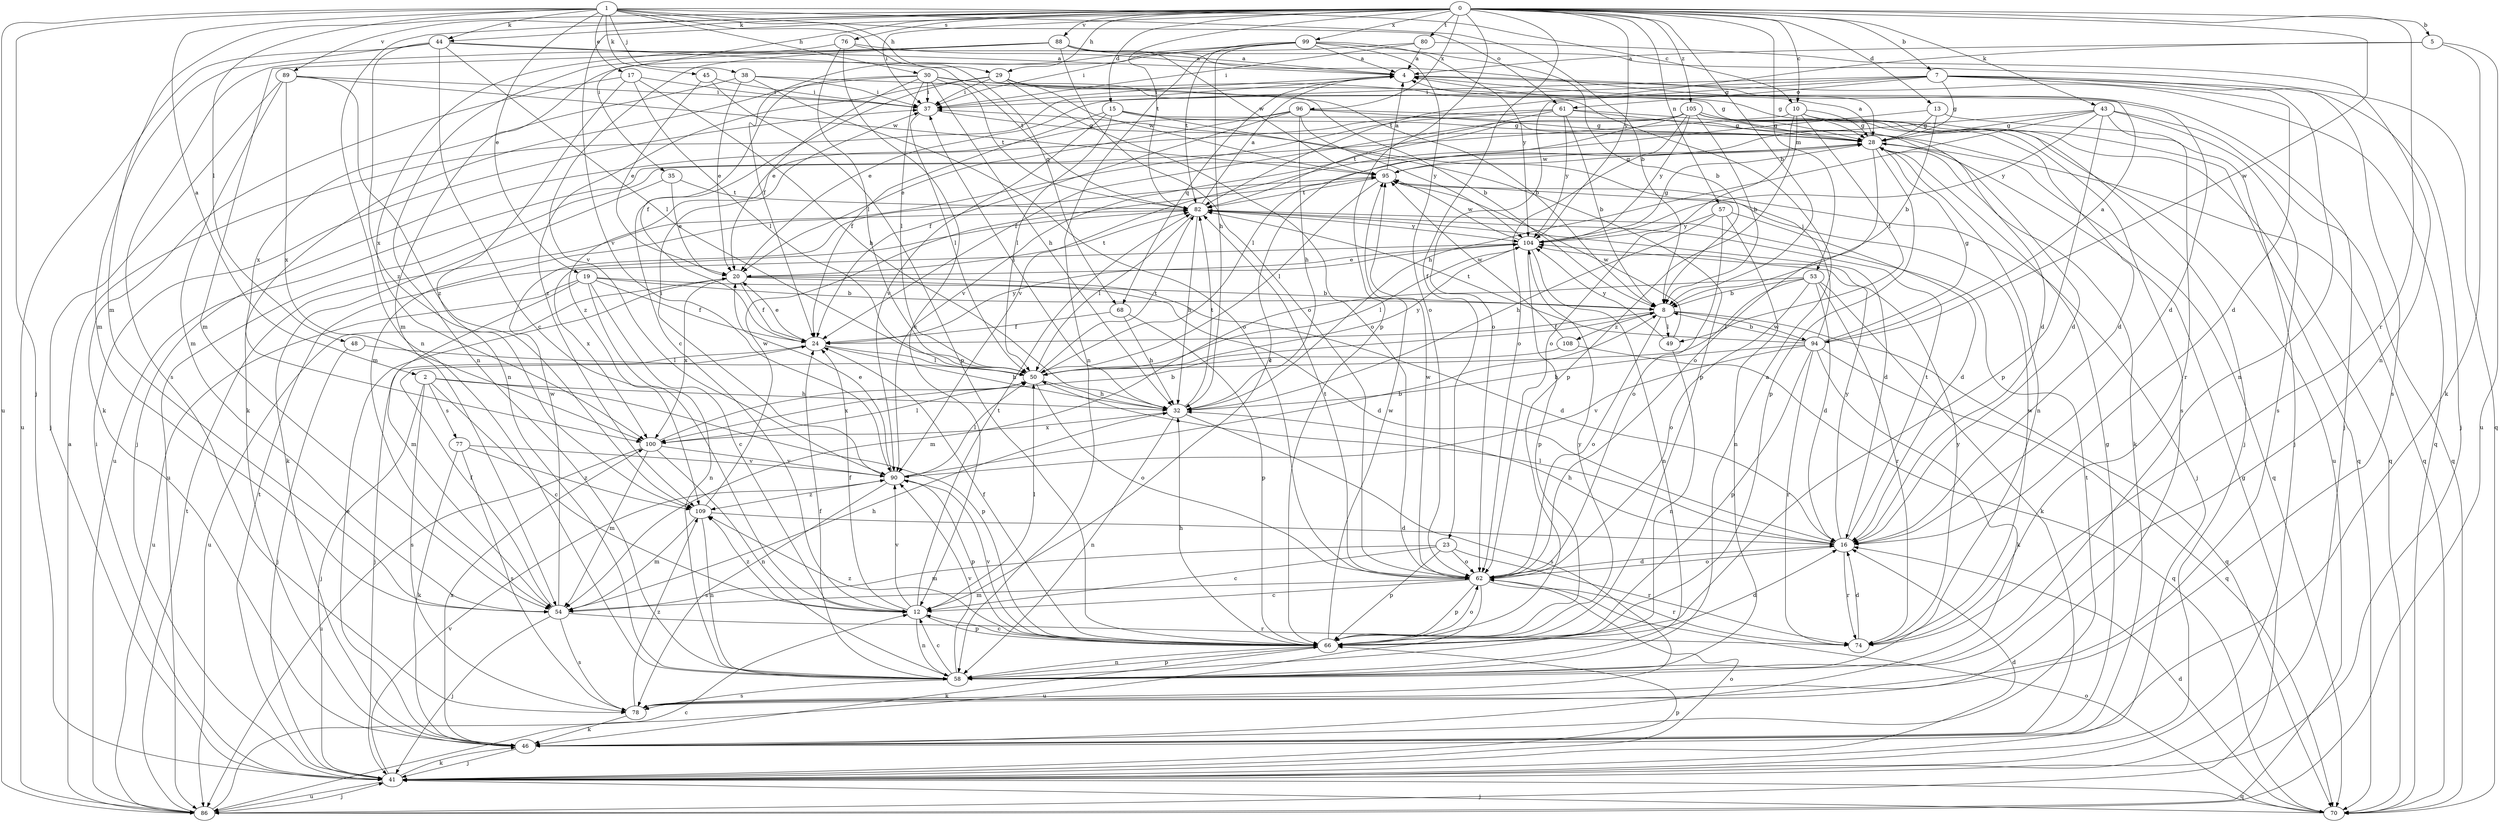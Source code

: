 strict digraph  {
0;
1;
2;
4;
5;
7;
8;
10;
12;
13;
15;
16;
17;
19;
20;
23;
24;
28;
29;
30;
32;
35;
37;
38;
41;
43;
44;
45;
46;
48;
49;
50;
53;
54;
57;
58;
61;
62;
66;
68;
70;
74;
76;
77;
78;
80;
82;
86;
88;
89;
90;
94;
95;
96;
99;
100;
104;
105;
108;
109;
0 -> 5  [label=b];
0 -> 7  [label=b];
0 -> 8  [label=b];
0 -> 10  [label=c];
0 -> 13  [label=d];
0 -> 15  [label=d];
0 -> 23  [label=f];
0 -> 29  [label=h];
0 -> 35  [label=i];
0 -> 37  [label=i];
0 -> 43  [label=k];
0 -> 44  [label=k];
0 -> 53  [label=m];
0 -> 54  [label=m];
0 -> 57  [label=n];
0 -> 58  [label=n];
0 -> 66  [label=p];
0 -> 74  [label=r];
0 -> 76  [label=s];
0 -> 80  [label=t];
0 -> 82  [label=t];
0 -> 88  [label=v];
0 -> 89  [label=v];
0 -> 90  [label=v];
0 -> 94  [label=w];
0 -> 96  [label=x];
0 -> 99  [label=x];
0 -> 104  [label=y];
0 -> 105  [label=z];
1 -> 2  [label=a];
1 -> 8  [label=b];
1 -> 10  [label=c];
1 -> 17  [label=e];
1 -> 19  [label=e];
1 -> 29  [label=h];
1 -> 30  [label=h];
1 -> 38  [label=j];
1 -> 41  [label=j];
1 -> 44  [label=k];
1 -> 45  [label=k];
1 -> 48  [label=l];
1 -> 61  [label=o];
1 -> 68  [label=q];
1 -> 86  [label=u];
2 -> 12  [label=c];
2 -> 32  [label=h];
2 -> 41  [label=j];
2 -> 66  [label=p];
2 -> 77  [label=s];
2 -> 78  [label=s];
4 -> 37  [label=i];
4 -> 41  [label=j];
4 -> 68  [label=q];
4 -> 70  [label=q];
5 -> 4  [label=a];
5 -> 46  [label=k];
5 -> 82  [label=t];
5 -> 86  [label=u];
7 -> 16  [label=d];
7 -> 20  [label=e];
7 -> 28  [label=g];
7 -> 37  [label=i];
7 -> 41  [label=j];
7 -> 58  [label=n];
7 -> 61  [label=o];
7 -> 62  [label=o];
7 -> 78  [label=s];
8 -> 24  [label=f];
8 -> 49  [label=l];
8 -> 62  [label=o];
8 -> 70  [label=q];
8 -> 94  [label=w];
8 -> 108  [label=z];
10 -> 28  [label=g];
10 -> 41  [label=j];
10 -> 49  [label=l];
10 -> 62  [label=o];
10 -> 66  [label=p];
10 -> 70  [label=q];
10 -> 86  [label=u];
12 -> 24  [label=f];
12 -> 50  [label=l];
12 -> 58  [label=n];
12 -> 66  [label=p];
12 -> 82  [label=t];
12 -> 90  [label=v];
12 -> 109  [label=z];
13 -> 8  [label=b];
13 -> 28  [label=g];
13 -> 41  [label=j];
13 -> 90  [label=v];
15 -> 24  [label=f];
15 -> 28  [label=g];
15 -> 50  [label=l];
15 -> 66  [label=p];
15 -> 70  [label=q];
15 -> 90  [label=v];
16 -> 32  [label=h];
16 -> 50  [label=l];
16 -> 62  [label=o];
16 -> 74  [label=r];
16 -> 82  [label=t];
16 -> 104  [label=y];
17 -> 32  [label=h];
17 -> 37  [label=i];
17 -> 46  [label=k];
17 -> 50  [label=l];
17 -> 58  [label=n];
19 -> 8  [label=b];
19 -> 12  [label=c];
19 -> 16  [label=d];
19 -> 24  [label=f];
19 -> 54  [label=m];
19 -> 58  [label=n];
19 -> 86  [label=u];
20 -> 8  [label=b];
20 -> 16  [label=d];
20 -> 24  [label=f];
20 -> 82  [label=t];
20 -> 86  [label=u];
20 -> 100  [label=x];
23 -> 12  [label=c];
23 -> 54  [label=m];
23 -> 62  [label=o];
23 -> 66  [label=p];
23 -> 74  [label=r];
24 -> 20  [label=e];
24 -> 32  [label=h];
24 -> 41  [label=j];
24 -> 50  [label=l];
24 -> 104  [label=y];
28 -> 4  [label=a];
28 -> 46  [label=k];
28 -> 58  [label=n];
28 -> 62  [label=o];
28 -> 66  [label=p];
28 -> 70  [label=q];
28 -> 86  [label=u];
28 -> 95  [label=w];
29 -> 8  [label=b];
29 -> 12  [label=c];
29 -> 37  [label=i];
29 -> 62  [label=o];
29 -> 95  [label=w];
29 -> 109  [label=z];
30 -> 8  [label=b];
30 -> 16  [label=d];
30 -> 20  [label=e];
30 -> 24  [label=f];
30 -> 28  [label=g];
30 -> 32  [label=h];
30 -> 37  [label=i];
30 -> 46  [label=k];
30 -> 50  [label=l];
30 -> 82  [label=t];
32 -> 37  [label=i];
32 -> 58  [label=n];
32 -> 78  [label=s];
32 -> 82  [label=t];
32 -> 100  [label=x];
35 -> 20  [label=e];
35 -> 46  [label=k];
35 -> 82  [label=t];
37 -> 28  [label=g];
37 -> 50  [label=l];
38 -> 20  [label=e];
38 -> 28  [label=g];
38 -> 37  [label=i];
38 -> 62  [label=o];
38 -> 100  [label=x];
41 -> 16  [label=d];
41 -> 37  [label=i];
41 -> 46  [label=k];
41 -> 62  [label=o];
41 -> 66  [label=p];
41 -> 70  [label=q];
41 -> 82  [label=t];
41 -> 86  [label=u];
41 -> 90  [label=v];
43 -> 28  [label=g];
43 -> 32  [label=h];
43 -> 50  [label=l];
43 -> 66  [label=p];
43 -> 70  [label=q];
43 -> 74  [label=r];
43 -> 78  [label=s];
43 -> 104  [label=y];
44 -> 4  [label=a];
44 -> 12  [label=c];
44 -> 50  [label=l];
44 -> 54  [label=m];
44 -> 82  [label=t];
44 -> 86  [label=u];
44 -> 109  [label=z];
45 -> 20  [label=e];
45 -> 37  [label=i];
45 -> 66  [label=p];
46 -> 20  [label=e];
46 -> 28  [label=g];
46 -> 41  [label=j];
46 -> 82  [label=t];
46 -> 100  [label=x];
48 -> 41  [label=j];
48 -> 50  [label=l];
49 -> 58  [label=n];
49 -> 95  [label=w];
49 -> 104  [label=y];
50 -> 32  [label=h];
50 -> 62  [label=o];
50 -> 82  [label=t];
50 -> 100  [label=x];
50 -> 104  [label=y];
53 -> 8  [label=b];
53 -> 16  [label=d];
53 -> 46  [label=k];
53 -> 50  [label=l];
53 -> 54  [label=m];
53 -> 62  [label=o];
53 -> 74  [label=r];
54 -> 24  [label=f];
54 -> 32  [label=h];
54 -> 41  [label=j];
54 -> 74  [label=r];
54 -> 78  [label=s];
54 -> 95  [label=w];
57 -> 16  [label=d];
57 -> 32  [label=h];
57 -> 58  [label=n];
57 -> 62  [label=o];
57 -> 104  [label=y];
58 -> 4  [label=a];
58 -> 12  [label=c];
58 -> 24  [label=f];
58 -> 66  [label=p];
58 -> 78  [label=s];
58 -> 90  [label=v];
61 -> 8  [label=b];
61 -> 16  [label=d];
61 -> 28  [label=g];
61 -> 41  [label=j];
61 -> 54  [label=m];
61 -> 82  [label=t];
61 -> 104  [label=y];
62 -> 12  [label=c];
62 -> 16  [label=d];
62 -> 54  [label=m];
62 -> 66  [label=p];
62 -> 74  [label=r];
62 -> 82  [label=t];
62 -> 86  [label=u];
62 -> 95  [label=w];
66 -> 12  [label=c];
66 -> 16  [label=d];
66 -> 24  [label=f];
66 -> 32  [label=h];
66 -> 46  [label=k];
66 -> 58  [label=n];
66 -> 62  [label=o];
66 -> 90  [label=v];
66 -> 95  [label=w];
66 -> 104  [label=y];
66 -> 109  [label=z];
68 -> 24  [label=f];
68 -> 32  [label=h];
68 -> 66  [label=p];
70 -> 16  [label=d];
70 -> 41  [label=j];
70 -> 62  [label=o];
74 -> 16  [label=d];
74 -> 95  [label=w];
74 -> 104  [label=y];
76 -> 4  [label=a];
76 -> 12  [label=c];
76 -> 28  [label=g];
76 -> 50  [label=l];
76 -> 100  [label=x];
77 -> 46  [label=k];
77 -> 78  [label=s];
77 -> 90  [label=v];
77 -> 109  [label=z];
78 -> 46  [label=k];
78 -> 109  [label=z];
80 -> 4  [label=a];
80 -> 37  [label=i];
80 -> 54  [label=m];
80 -> 58  [label=n];
82 -> 4  [label=a];
82 -> 16  [label=d];
82 -> 32  [label=h];
82 -> 50  [label=l];
82 -> 104  [label=y];
86 -> 4  [label=a];
86 -> 12  [label=c];
86 -> 28  [label=g];
86 -> 41  [label=j];
86 -> 82  [label=t];
88 -> 4  [label=a];
88 -> 54  [label=m];
88 -> 58  [label=n];
88 -> 62  [label=o];
88 -> 70  [label=q];
88 -> 78  [label=s];
88 -> 90  [label=v];
88 -> 95  [label=w];
89 -> 37  [label=i];
89 -> 41  [label=j];
89 -> 54  [label=m];
89 -> 95  [label=w];
89 -> 100  [label=x];
89 -> 109  [label=z];
90 -> 8  [label=b];
90 -> 20  [label=e];
90 -> 37  [label=i];
90 -> 50  [label=l];
90 -> 66  [label=p];
90 -> 78  [label=s];
90 -> 109  [label=z];
94 -> 4  [label=a];
94 -> 8  [label=b];
94 -> 28  [label=g];
94 -> 32  [label=h];
94 -> 37  [label=i];
94 -> 46  [label=k];
94 -> 66  [label=p];
94 -> 70  [label=q];
94 -> 74  [label=r];
94 -> 82  [label=t];
94 -> 90  [label=v];
95 -> 4  [label=a];
95 -> 28  [label=g];
95 -> 41  [label=j];
95 -> 50  [label=l];
95 -> 82  [label=t];
96 -> 16  [label=d];
96 -> 20  [label=e];
96 -> 24  [label=f];
96 -> 28  [label=g];
96 -> 32  [label=h];
96 -> 104  [label=y];
96 -> 109  [label=z];
99 -> 4  [label=a];
99 -> 8  [label=b];
99 -> 24  [label=f];
99 -> 32  [label=h];
99 -> 37  [label=i];
99 -> 58  [label=n];
99 -> 62  [label=o];
99 -> 82  [label=t];
99 -> 104  [label=y];
100 -> 8  [label=b];
100 -> 50  [label=l];
100 -> 54  [label=m];
100 -> 58  [label=n];
100 -> 86  [label=u];
100 -> 90  [label=v];
104 -> 20  [label=e];
104 -> 28  [label=g];
104 -> 50  [label=l];
104 -> 58  [label=n];
104 -> 66  [label=p];
104 -> 95  [label=w];
104 -> 100  [label=x];
105 -> 8  [label=b];
105 -> 12  [label=c];
105 -> 16  [label=d];
105 -> 24  [label=f];
105 -> 28  [label=g];
105 -> 62  [label=o];
105 -> 70  [label=q];
105 -> 78  [label=s];
105 -> 86  [label=u];
105 -> 90  [label=v];
105 -> 104  [label=y];
108 -> 50  [label=l];
108 -> 70  [label=q];
108 -> 95  [label=w];
109 -> 16  [label=d];
109 -> 54  [label=m];
109 -> 58  [label=n];
109 -> 95  [label=w];
}
